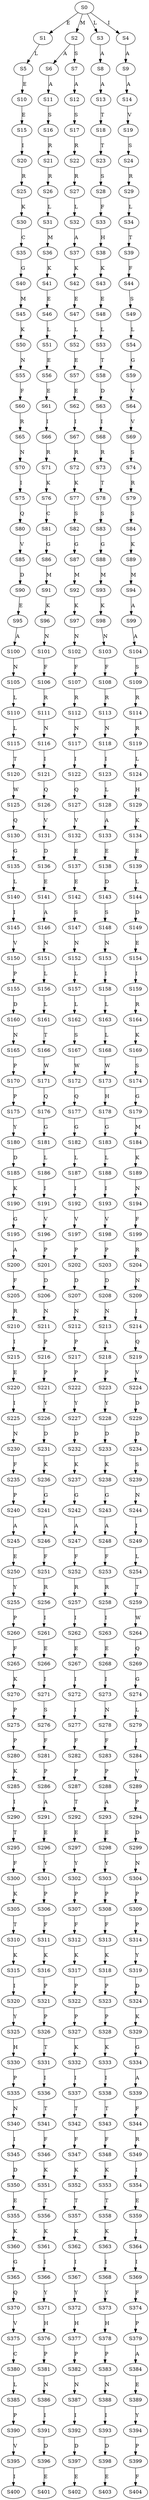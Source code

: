 strict digraph  {
	S0 -> S1 [ label = E ];
	S0 -> S2 [ label = M ];
	S0 -> S3 [ label = L ];
	S0 -> S4 [ label = I ];
	S1 -> S5 [ label = L ];
	S2 -> S6 [ label = A ];
	S2 -> S7 [ label = S ];
	S3 -> S8 [ label = A ];
	S4 -> S9 [ label = A ];
	S5 -> S10 [ label = E ];
	S6 -> S11 [ label = A ];
	S7 -> S12 [ label = A ];
	S8 -> S13 [ label = A ];
	S9 -> S14 [ label = A ];
	S10 -> S15 [ label = E ];
	S11 -> S16 [ label = S ];
	S12 -> S17 [ label = S ];
	S13 -> S18 [ label = T ];
	S14 -> S19 [ label = V ];
	S15 -> S20 [ label = I ];
	S16 -> S21 [ label = R ];
	S17 -> S22 [ label = R ];
	S18 -> S23 [ label = T ];
	S19 -> S24 [ label = S ];
	S20 -> S25 [ label = R ];
	S21 -> S26 [ label = R ];
	S22 -> S27 [ label = R ];
	S23 -> S28 [ label = S ];
	S24 -> S29 [ label = R ];
	S25 -> S30 [ label = K ];
	S26 -> S31 [ label = L ];
	S27 -> S32 [ label = L ];
	S28 -> S33 [ label = F ];
	S29 -> S34 [ label = L ];
	S30 -> S35 [ label = C ];
	S31 -> S36 [ label = M ];
	S32 -> S37 [ label = A ];
	S33 -> S38 [ label = H ];
	S34 -> S39 [ label = T ];
	S35 -> S40 [ label = G ];
	S36 -> S41 [ label = K ];
	S37 -> S42 [ label = K ];
	S38 -> S43 [ label = K ];
	S39 -> S44 [ label = F ];
	S40 -> S45 [ label = M ];
	S41 -> S46 [ label = E ];
	S42 -> S47 [ label = E ];
	S43 -> S48 [ label = E ];
	S44 -> S49 [ label = S ];
	S45 -> S50 [ label = K ];
	S46 -> S51 [ label = L ];
	S47 -> S52 [ label = L ];
	S48 -> S53 [ label = L ];
	S49 -> S54 [ label = L ];
	S50 -> S55 [ label = N ];
	S51 -> S56 [ label = E ];
	S52 -> S57 [ label = E ];
	S53 -> S58 [ label = T ];
	S54 -> S59 [ label = G ];
	S55 -> S60 [ label = F ];
	S56 -> S61 [ label = E ];
	S57 -> S62 [ label = E ];
	S58 -> S63 [ label = D ];
	S59 -> S64 [ label = V ];
	S60 -> S65 [ label = R ];
	S61 -> S66 [ label = I ];
	S62 -> S67 [ label = I ];
	S63 -> S68 [ label = I ];
	S64 -> S69 [ label = V ];
	S65 -> S70 [ label = N ];
	S66 -> S71 [ label = R ];
	S67 -> S72 [ label = R ];
	S68 -> S73 [ label = R ];
	S69 -> S74 [ label = S ];
	S70 -> S75 [ label = I ];
	S71 -> S76 [ label = K ];
	S72 -> S77 [ label = K ];
	S73 -> S78 [ label = T ];
	S74 -> S79 [ label = R ];
	S75 -> S80 [ label = Q ];
	S76 -> S81 [ label = C ];
	S77 -> S82 [ label = S ];
	S78 -> S83 [ label = S ];
	S79 -> S84 [ label = S ];
	S80 -> S85 [ label = V ];
	S81 -> S86 [ label = G ];
	S82 -> S87 [ label = G ];
	S83 -> S88 [ label = G ];
	S84 -> S89 [ label = K ];
	S85 -> S90 [ label = D ];
	S86 -> S91 [ label = M ];
	S87 -> S92 [ label = M ];
	S88 -> S93 [ label = M ];
	S89 -> S94 [ label = M ];
	S90 -> S95 [ label = E ];
	S91 -> S96 [ label = K ];
	S92 -> S97 [ label = K ];
	S93 -> S98 [ label = K ];
	S94 -> S99 [ label = A ];
	S95 -> S100 [ label = A ];
	S96 -> S101 [ label = N ];
	S97 -> S102 [ label = N ];
	S98 -> S103 [ label = N ];
	S99 -> S104 [ label = A ];
	S100 -> S105 [ label = N ];
	S101 -> S106 [ label = F ];
	S102 -> S107 [ label = F ];
	S103 -> S108 [ label = F ];
	S104 -> S109 [ label = S ];
	S105 -> S110 [ label = L ];
	S106 -> S111 [ label = R ];
	S107 -> S112 [ label = R ];
	S108 -> S113 [ label = R ];
	S109 -> S114 [ label = R ];
	S110 -> S115 [ label = L ];
	S111 -> S116 [ label = N ];
	S112 -> S117 [ label = N ];
	S113 -> S118 [ label = N ];
	S114 -> S119 [ label = R ];
	S115 -> S120 [ label = T ];
	S116 -> S121 [ label = I ];
	S117 -> S122 [ label = I ];
	S118 -> S123 [ label = I ];
	S119 -> S124 [ label = L ];
	S120 -> S125 [ label = W ];
	S121 -> S126 [ label = Q ];
	S122 -> S127 [ label = Q ];
	S123 -> S128 [ label = L ];
	S124 -> S129 [ label = H ];
	S125 -> S130 [ label = Q ];
	S126 -> S131 [ label = V ];
	S127 -> S132 [ label = V ];
	S128 -> S133 [ label = A ];
	S129 -> S134 [ label = K ];
	S130 -> S135 [ label = G ];
	S131 -> S136 [ label = D ];
	S132 -> S137 [ label = E ];
	S133 -> S138 [ label = E ];
	S134 -> S139 [ label = E ];
	S135 -> S140 [ label = L ];
	S136 -> S141 [ label = E ];
	S137 -> S142 [ label = E ];
	S138 -> S143 [ label = D ];
	S139 -> S144 [ label = L ];
	S140 -> S145 [ label = I ];
	S141 -> S146 [ label = A ];
	S142 -> S147 [ label = S ];
	S143 -> S148 [ label = S ];
	S144 -> S149 [ label = D ];
	S145 -> S150 [ label = V ];
	S146 -> S151 [ label = N ];
	S147 -> S152 [ label = N ];
	S148 -> S153 [ label = N ];
	S149 -> S154 [ label = E ];
	S150 -> S155 [ label = P ];
	S151 -> S156 [ label = L ];
	S152 -> S157 [ label = L ];
	S153 -> S158 [ label = I ];
	S154 -> S159 [ label = I ];
	S155 -> S160 [ label = D ];
	S156 -> S161 [ label = L ];
	S157 -> S162 [ label = L ];
	S158 -> S163 [ label = L ];
	S159 -> S164 [ label = R ];
	S160 -> S165 [ label = N ];
	S161 -> S166 [ label = T ];
	S162 -> S167 [ label = S ];
	S163 -> S168 [ label = L ];
	S164 -> S169 [ label = K ];
	S165 -> S170 [ label = P ];
	S166 -> S171 [ label = W ];
	S167 -> S172 [ label = W ];
	S168 -> S173 [ label = W ];
	S169 -> S174 [ label = S ];
	S170 -> S175 [ label = P ];
	S171 -> S176 [ label = Q ];
	S172 -> S177 [ label = Q ];
	S173 -> S178 [ label = H ];
	S174 -> S179 [ label = G ];
	S175 -> S180 [ label = Y ];
	S176 -> S181 [ label = G ];
	S177 -> S182 [ label = G ];
	S178 -> S183 [ label = G ];
	S179 -> S184 [ label = M ];
	S180 -> S185 [ label = D ];
	S181 -> S186 [ label = L ];
	S182 -> S187 [ label = L ];
	S183 -> S188 [ label = L ];
	S184 -> S189 [ label = K ];
	S185 -> S190 [ label = K ];
	S186 -> S191 [ label = I ];
	S187 -> S192 [ label = I ];
	S188 -> S193 [ label = I ];
	S189 -> S194 [ label = N ];
	S190 -> S195 [ label = G ];
	S191 -> S196 [ label = V ];
	S192 -> S197 [ label = V ];
	S193 -> S198 [ label = V ];
	S194 -> S199 [ label = F ];
	S195 -> S200 [ label = A ];
	S196 -> S201 [ label = P ];
	S197 -> S202 [ label = P ];
	S198 -> S203 [ label = P ];
	S199 -> S204 [ label = R ];
	S200 -> S205 [ label = F ];
	S201 -> S206 [ label = D ];
	S202 -> S207 [ label = D ];
	S203 -> S208 [ label = D ];
	S204 -> S209 [ label = N ];
	S205 -> S210 [ label = R ];
	S206 -> S211 [ label = N ];
	S207 -> S212 [ label = N ];
	S208 -> S213 [ label = N ];
	S209 -> S214 [ label = I ];
	S210 -> S215 [ label = I ];
	S211 -> S216 [ label = P ];
	S212 -> S217 [ label = P ];
	S213 -> S218 [ label = A ];
	S214 -> S219 [ label = Q ];
	S215 -> S220 [ label = E ];
	S216 -> S221 [ label = P ];
	S217 -> S222 [ label = P ];
	S218 -> S223 [ label = P ];
	S219 -> S224 [ label = V ];
	S220 -> S225 [ label = I ];
	S221 -> S226 [ label = Y ];
	S222 -> S227 [ label = Y ];
	S223 -> S228 [ label = Y ];
	S224 -> S229 [ label = D ];
	S225 -> S230 [ label = N ];
	S226 -> S231 [ label = D ];
	S227 -> S232 [ label = D ];
	S228 -> S233 [ label = D ];
	S229 -> S234 [ label = D ];
	S230 -> S235 [ label = F ];
	S231 -> S236 [ label = K ];
	S232 -> S237 [ label = K ];
	S233 -> S238 [ label = K ];
	S234 -> S239 [ label = S ];
	S235 -> S240 [ label = P ];
	S236 -> S241 [ label = G ];
	S237 -> S242 [ label = G ];
	S238 -> S243 [ label = G ];
	S239 -> S244 [ label = N ];
	S240 -> S245 [ label = A ];
	S241 -> S246 [ label = A ];
	S242 -> S247 [ label = A ];
	S243 -> S248 [ label = A ];
	S244 -> S249 [ label = I ];
	S245 -> S250 [ label = E ];
	S246 -> S251 [ label = F ];
	S247 -> S252 [ label = F ];
	S248 -> S253 [ label = F ];
	S249 -> S254 [ label = L ];
	S250 -> S255 [ label = Y ];
	S251 -> S256 [ label = R ];
	S252 -> S257 [ label = R ];
	S253 -> S258 [ label = R ];
	S254 -> S259 [ label = T ];
	S255 -> S260 [ label = P ];
	S256 -> S261 [ label = I ];
	S257 -> S262 [ label = I ];
	S258 -> S263 [ label = I ];
	S259 -> S264 [ label = W ];
	S260 -> S265 [ label = F ];
	S261 -> S266 [ label = E ];
	S262 -> S267 [ label = E ];
	S263 -> S268 [ label = E ];
	S264 -> S269 [ label = Q ];
	S265 -> S270 [ label = K ];
	S266 -> S271 [ label = I ];
	S267 -> S272 [ label = I ];
	S268 -> S273 [ label = I ];
	S269 -> S274 [ label = G ];
	S270 -> S275 [ label = P ];
	S271 -> S276 [ label = S ];
	S272 -> S277 [ label = I ];
	S273 -> S278 [ label = N ];
	S274 -> S279 [ label = L ];
	S275 -> S280 [ label = P ];
	S276 -> S281 [ label = F ];
	S277 -> S282 [ label = F ];
	S278 -> S283 [ label = F ];
	S279 -> S284 [ label = I ];
	S280 -> S285 [ label = K ];
	S281 -> S286 [ label = P ];
	S282 -> S287 [ label = P ];
	S283 -> S288 [ label = P ];
	S284 -> S289 [ label = V ];
	S285 -> S290 [ label = I ];
	S286 -> S291 [ label = A ];
	S287 -> S292 [ label = T ];
	S288 -> S293 [ label = A ];
	S289 -> S294 [ label = P ];
	S290 -> S295 [ label = T ];
	S291 -> S296 [ label = E ];
	S292 -> S297 [ label = E ];
	S293 -> S298 [ label = E ];
	S294 -> S299 [ label = D ];
	S295 -> S300 [ label = F ];
	S296 -> S301 [ label = Y ];
	S297 -> S302 [ label = Y ];
	S298 -> S303 [ label = Y ];
	S299 -> S304 [ label = N ];
	S300 -> S305 [ label = K ];
	S301 -> S306 [ label = P ];
	S302 -> S307 [ label = P ];
	S303 -> S308 [ label = P ];
	S304 -> S309 [ label = P ];
	S305 -> S310 [ label = T ];
	S306 -> S311 [ label = F ];
	S307 -> S312 [ label = F ];
	S308 -> S313 [ label = F ];
	S309 -> S314 [ label = P ];
	S310 -> S315 [ label = K ];
	S311 -> S316 [ label = K ];
	S312 -> S317 [ label = K ];
	S313 -> S318 [ label = K ];
	S314 -> S319 [ label = Y ];
	S315 -> S320 [ label = I ];
	S316 -> S321 [ label = P ];
	S317 -> S322 [ label = P ];
	S318 -> S323 [ label = P ];
	S319 -> S324 [ label = D ];
	S320 -> S325 [ label = Y ];
	S321 -> S326 [ label = P ];
	S322 -> S327 [ label = P ];
	S323 -> S328 [ label = P ];
	S324 -> S329 [ label = K ];
	S325 -> S330 [ label = H ];
	S326 -> S331 [ label = T ];
	S327 -> S332 [ label = K ];
	S328 -> S333 [ label = K ];
	S329 -> S334 [ label = G ];
	S330 -> S335 [ label = P ];
	S331 -> S336 [ label = I ];
	S332 -> S337 [ label = I ];
	S333 -> S338 [ label = I ];
	S334 -> S339 [ label = A ];
	S335 -> S340 [ label = N ];
	S336 -> S341 [ label = T ];
	S337 -> S342 [ label = T ];
	S338 -> S343 [ label = T ];
	S339 -> S344 [ label = F ];
	S340 -> S345 [ label = I ];
	S341 -> S346 [ label = F ];
	S342 -> S347 [ label = F ];
	S343 -> S348 [ label = F ];
	S344 -> S349 [ label = R ];
	S345 -> S350 [ label = D ];
	S346 -> S351 [ label = K ];
	S347 -> S352 [ label = K ];
	S348 -> S353 [ label = K ];
	S349 -> S354 [ label = I ];
	S350 -> S355 [ label = E ];
	S351 -> S356 [ label = T ];
	S352 -> S357 [ label = T ];
	S353 -> S358 [ label = T ];
	S354 -> S359 [ label = E ];
	S355 -> S360 [ label = K ];
	S356 -> S361 [ label = K ];
	S357 -> S362 [ label = K ];
	S358 -> S363 [ label = K ];
	S359 -> S364 [ label = I ];
	S360 -> S365 [ label = G ];
	S361 -> S366 [ label = I ];
	S362 -> S367 [ label = I ];
	S363 -> S368 [ label = I ];
	S364 -> S369 [ label = I ];
	S365 -> S370 [ label = Q ];
	S366 -> S371 [ label = Y ];
	S367 -> S372 [ label = Y ];
	S368 -> S373 [ label = Y ];
	S369 -> S374 [ label = F ];
	S370 -> S375 [ label = V ];
	S371 -> S376 [ label = H ];
	S372 -> S377 [ label = H ];
	S373 -> S378 [ label = H ];
	S374 -> S379 [ label = P ];
	S375 -> S380 [ label = C ];
	S376 -> S381 [ label = P ];
	S377 -> S382 [ label = P ];
	S378 -> S383 [ label = P ];
	S379 -> S384 [ label = A ];
	S380 -> S385 [ label = L ];
	S381 -> S386 [ label = N ];
	S382 -> S387 [ label = N ];
	S383 -> S388 [ label = N ];
	S384 -> S389 [ label = E ];
	S385 -> S390 [ label = P ];
	S386 -> S391 [ label = I ];
	S387 -> S392 [ label = I ];
	S388 -> S393 [ label = I ];
	S389 -> S394 [ label = Y ];
	S390 -> S395 [ label = V ];
	S391 -> S396 [ label = D ];
	S392 -> S397 [ label = D ];
	S393 -> S398 [ label = D ];
	S394 -> S399 [ label = P ];
	S395 -> S400 [ label = I ];
	S396 -> S401 [ label = E ];
	S397 -> S402 [ label = E ];
	S398 -> S403 [ label = E ];
	S399 -> S404 [ label = F ];
}
